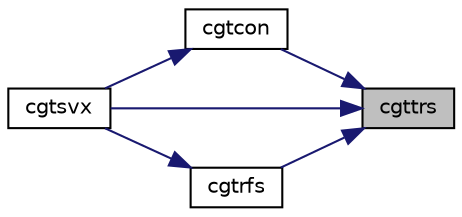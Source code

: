 digraph "cgttrs"
{
 // LATEX_PDF_SIZE
  edge [fontname="Helvetica",fontsize="10",labelfontname="Helvetica",labelfontsize="10"];
  node [fontname="Helvetica",fontsize="10",shape=record];
  rankdir="RL";
  Node1 [label="cgttrs",height=0.2,width=0.4,color="black", fillcolor="grey75", style="filled", fontcolor="black",tooltip="CGTTRS"];
  Node1 -> Node2 [dir="back",color="midnightblue",fontsize="10",style="solid",fontname="Helvetica"];
  Node2 [label="cgtcon",height=0.2,width=0.4,color="black", fillcolor="white", style="filled",URL="$cgtcon_8f.html#a8f80227b32b600dc75a5e982005ec1c2",tooltip="CGTCON"];
  Node2 -> Node3 [dir="back",color="midnightblue",fontsize="10",style="solid",fontname="Helvetica"];
  Node3 [label="cgtsvx",height=0.2,width=0.4,color="black", fillcolor="white", style="filled",URL="$cgtsvx_8f.html#a52aedc3d07eae490ca91df3dec897e8c",tooltip="CGTSVX computes the solution to system of linear equations A * X = B for GT matrices"];
  Node1 -> Node4 [dir="back",color="midnightblue",fontsize="10",style="solid",fontname="Helvetica"];
  Node4 [label="cgtrfs",height=0.2,width=0.4,color="black", fillcolor="white", style="filled",URL="$cgtrfs_8f.html#a92eec53c6ac6c6285a10e7d05d9c00d5",tooltip="CGTRFS"];
  Node4 -> Node3 [dir="back",color="midnightblue",fontsize="10",style="solid",fontname="Helvetica"];
  Node1 -> Node3 [dir="back",color="midnightblue",fontsize="10",style="solid",fontname="Helvetica"];
}
